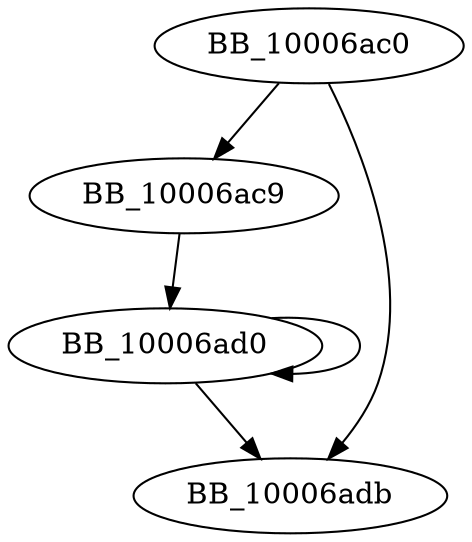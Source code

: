 DiGraph sub_10006AC0{
BB_10006ac0->BB_10006ac9
BB_10006ac0->BB_10006adb
BB_10006ac9->BB_10006ad0
BB_10006ad0->BB_10006ad0
BB_10006ad0->BB_10006adb
}
